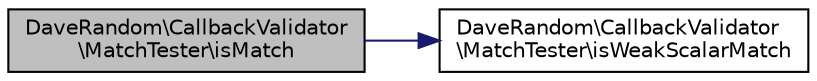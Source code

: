 digraph "DaveRandom\CallbackValidator\MatchTester\isMatch"
{
 // INTERACTIVE_SVG=YES
 // LATEX_PDF_SIZE
  edge [fontname="Helvetica",fontsize="10",labelfontname="Helvetica",labelfontsize="10"];
  node [fontname="Helvetica",fontsize="10",shape=record];
  rankdir="LR";
  Node1 [label="DaveRandom\\CallbackValidator\l\\MatchTester\\isMatch",height=0.2,width=0.4,color="black", fillcolor="grey75", style="filled", fontcolor="black",tooltip=" "];
  Node1 -> Node2 [color="midnightblue",fontsize="10",style="solid",fontname="Helvetica"];
  Node2 [label="DaveRandom\\CallbackValidator\l\\MatchTester\\isWeakScalarMatch",height=0.2,width=0.4,color="black", fillcolor="white", style="filled",URL="$d3/d4a/class_dave_random_1_1_callback_validator_1_1_match_tester.html#ae3f92a873f656902801bec34373fcdd6",tooltip=" "];
}

